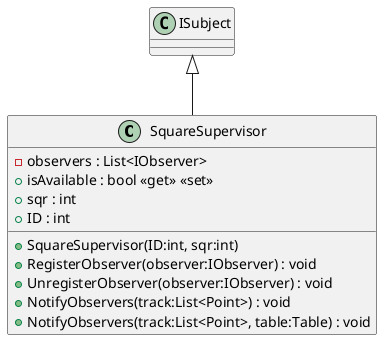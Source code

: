 @startuml
class SquareSupervisor {
    - observers : List<IObserver>
    + isAvailable : bool <<get>> <<set>>
    + sqr : int
    + ID : int
    + SquareSupervisor(ID:int, sqr:int)
    + RegisterObserver(observer:IObserver) : void
    + UnregisterObserver(observer:IObserver) : void
    + NotifyObservers(track:List<Point>) : void
    + NotifyObservers(track:List<Point>, table:Table) : void
}
ISubject <|-- SquareSupervisor
@enduml
